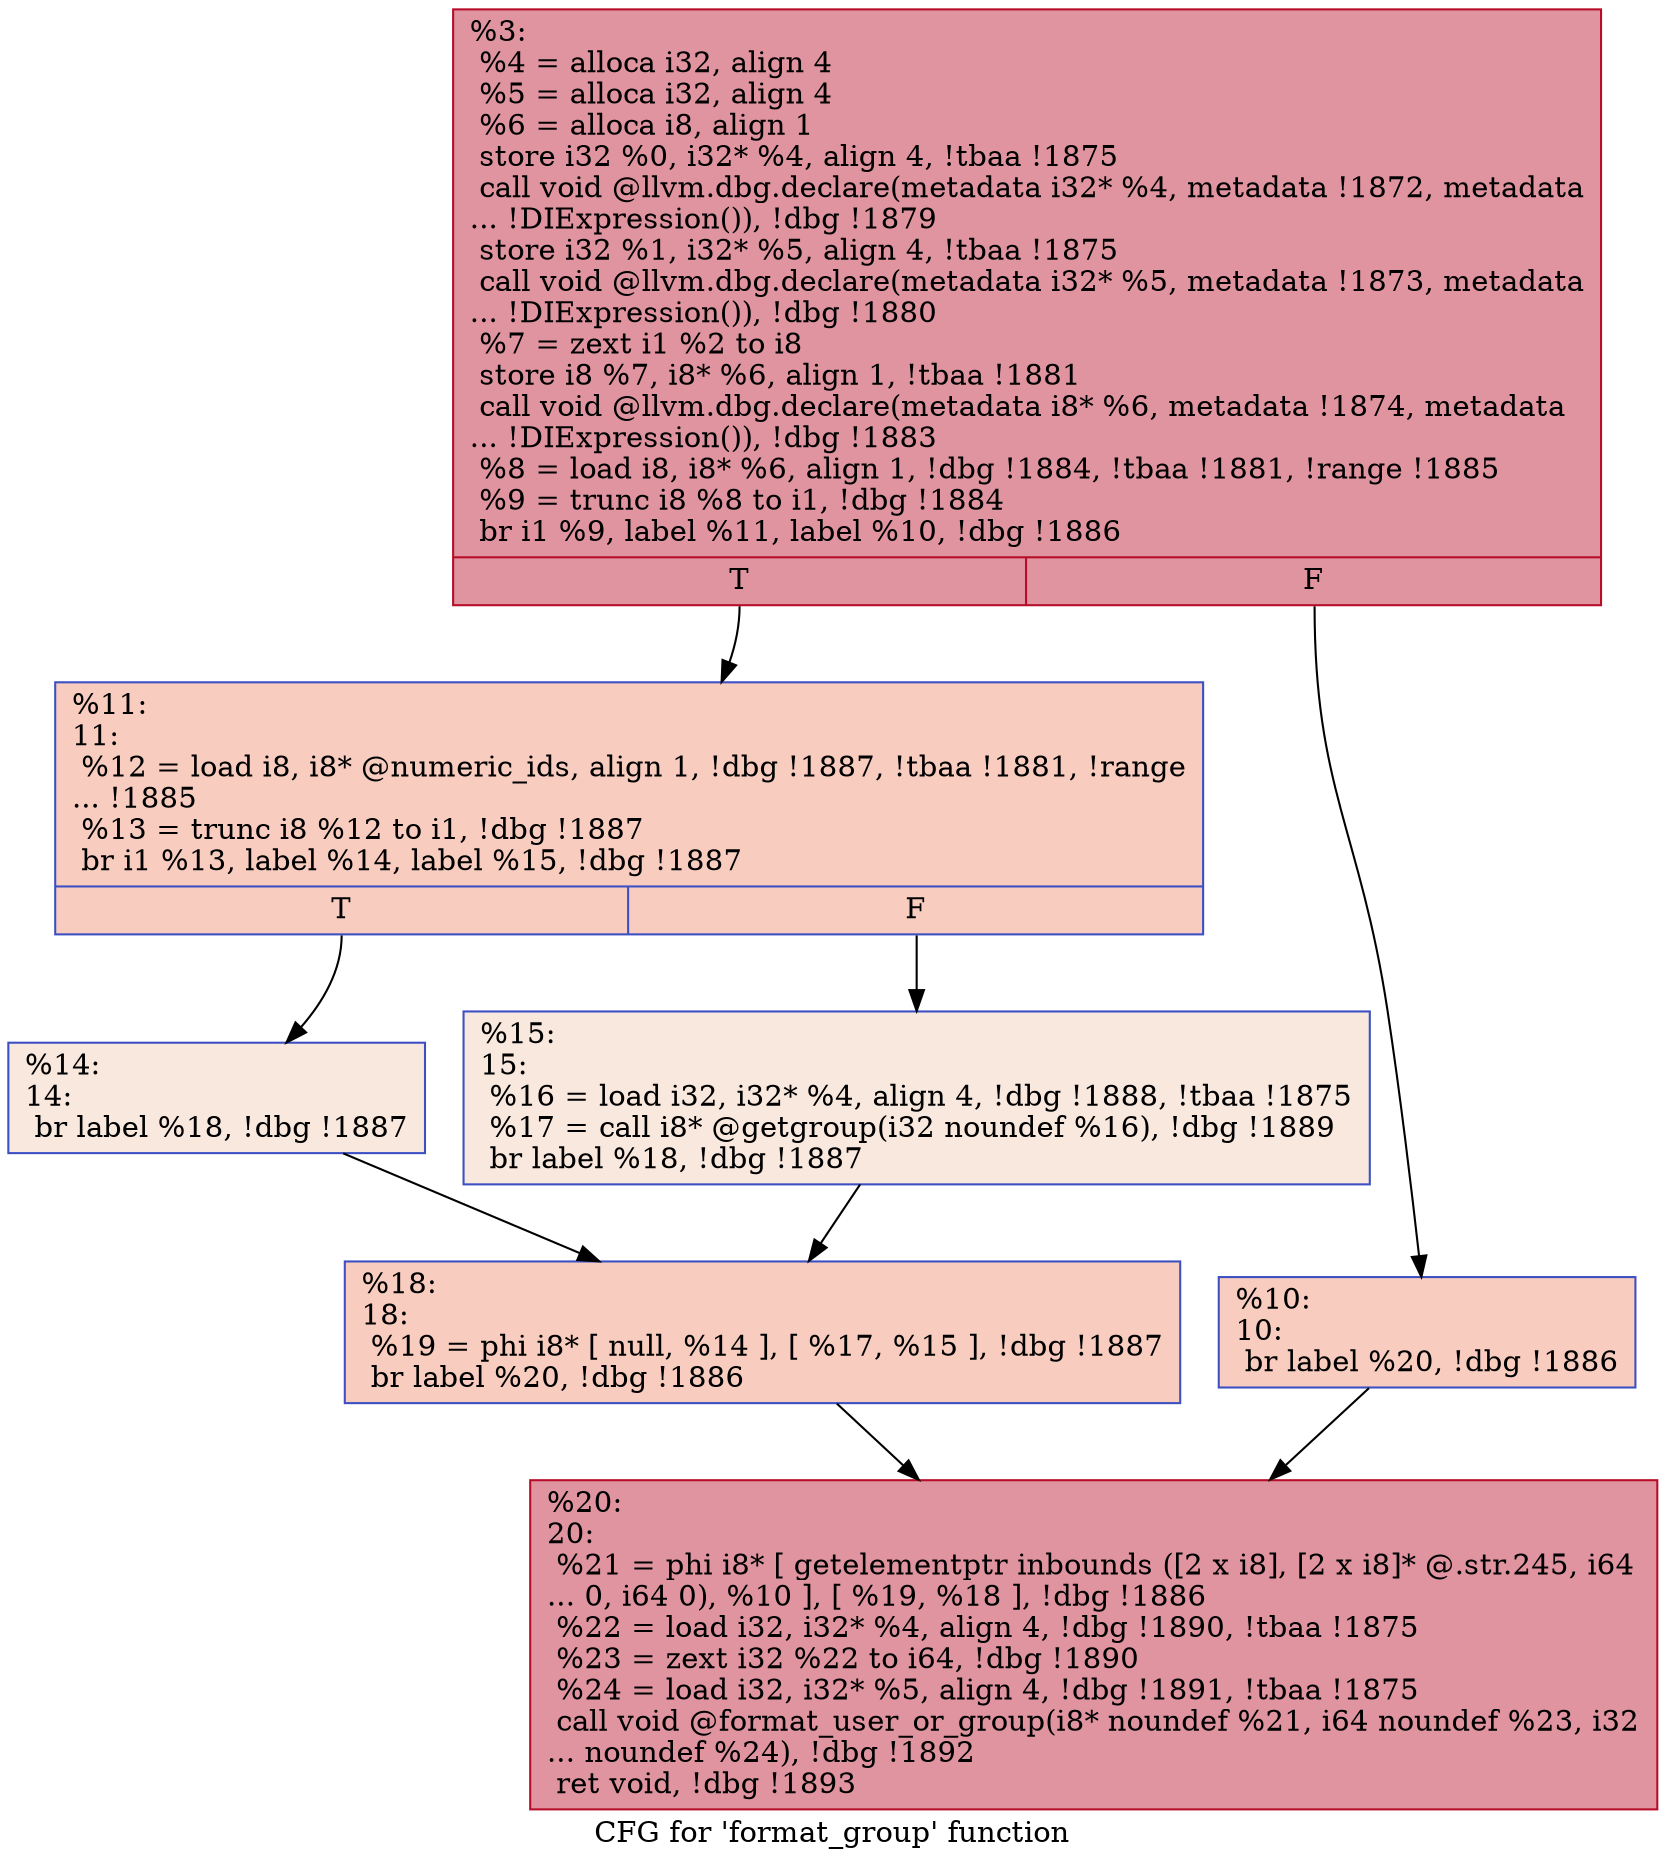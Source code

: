 digraph "CFG for 'format_group' function" {
	label="CFG for 'format_group' function";

	Node0x2078400 [shape=record,color="#b70d28ff", style=filled, fillcolor="#b70d2870",label="{%3:\l  %4 = alloca i32, align 4\l  %5 = alloca i32, align 4\l  %6 = alloca i8, align 1\l  store i32 %0, i32* %4, align 4, !tbaa !1875\l  call void @llvm.dbg.declare(metadata i32* %4, metadata !1872, metadata\l... !DIExpression()), !dbg !1879\l  store i32 %1, i32* %5, align 4, !tbaa !1875\l  call void @llvm.dbg.declare(metadata i32* %5, metadata !1873, metadata\l... !DIExpression()), !dbg !1880\l  %7 = zext i1 %2 to i8\l  store i8 %7, i8* %6, align 1, !tbaa !1881\l  call void @llvm.dbg.declare(metadata i8* %6, metadata !1874, metadata\l... !DIExpression()), !dbg !1883\l  %8 = load i8, i8* %6, align 1, !dbg !1884, !tbaa !1881, !range !1885\l  %9 = trunc i8 %8 to i1, !dbg !1884\l  br i1 %9, label %11, label %10, !dbg !1886\l|{<s0>T|<s1>F}}"];
	Node0x2078400:s0 -> Node0x2078520;
	Node0x2078400:s1 -> Node0x20784d0;
	Node0x20784d0 [shape=record,color="#3d50c3ff", style=filled, fillcolor="#f08b6e70",label="{%10:\l10:                                               \l  br label %20, !dbg !1886\l}"];
	Node0x20784d0 -> Node0x2078660;
	Node0x2078520 [shape=record,color="#3d50c3ff", style=filled, fillcolor="#f08b6e70",label="{%11:\l11:                                               \l  %12 = load i8, i8* @numeric_ids, align 1, !dbg !1887, !tbaa !1881, !range\l... !1885\l  %13 = trunc i8 %12 to i1, !dbg !1887\l  br i1 %13, label %14, label %15, !dbg !1887\l|{<s0>T|<s1>F}}"];
	Node0x2078520:s0 -> Node0x2078570;
	Node0x2078520:s1 -> Node0x20785c0;
	Node0x2078570 [shape=record,color="#3d50c3ff", style=filled, fillcolor="#f2cab570",label="{%14:\l14:                                               \l  br label %18, !dbg !1887\l}"];
	Node0x2078570 -> Node0x2078610;
	Node0x20785c0 [shape=record,color="#3d50c3ff", style=filled, fillcolor="#f2cab570",label="{%15:\l15:                                               \l  %16 = load i32, i32* %4, align 4, !dbg !1888, !tbaa !1875\l  %17 = call i8* @getgroup(i32 noundef %16), !dbg !1889\l  br label %18, !dbg !1887\l}"];
	Node0x20785c0 -> Node0x2078610;
	Node0x2078610 [shape=record,color="#3d50c3ff", style=filled, fillcolor="#f08b6e70",label="{%18:\l18:                                               \l  %19 = phi i8* [ null, %14 ], [ %17, %15 ], !dbg !1887\l  br label %20, !dbg !1886\l}"];
	Node0x2078610 -> Node0x2078660;
	Node0x2078660 [shape=record,color="#b70d28ff", style=filled, fillcolor="#b70d2870",label="{%20:\l20:                                               \l  %21 = phi i8* [ getelementptr inbounds ([2 x i8], [2 x i8]* @.str.245, i64\l... 0, i64 0), %10 ], [ %19, %18 ], !dbg !1886\l  %22 = load i32, i32* %4, align 4, !dbg !1890, !tbaa !1875\l  %23 = zext i32 %22 to i64, !dbg !1890\l  %24 = load i32, i32* %5, align 4, !dbg !1891, !tbaa !1875\l  call void @format_user_or_group(i8* noundef %21, i64 noundef %23, i32\l... noundef %24), !dbg !1892\l  ret void, !dbg !1893\l}"];
}
